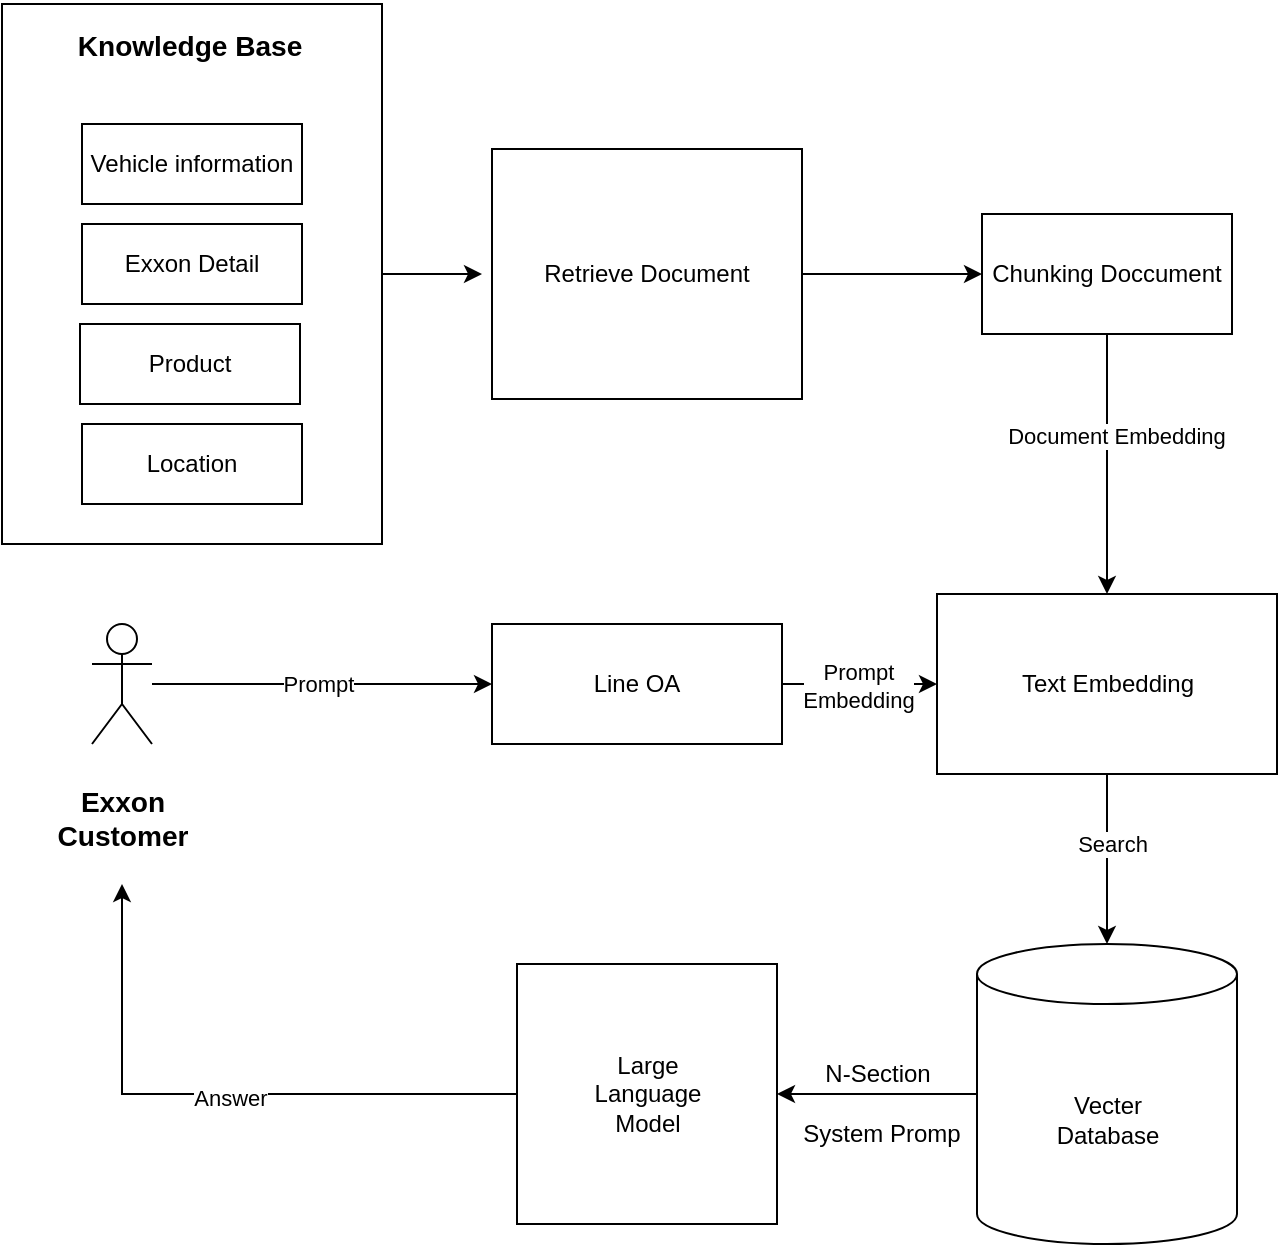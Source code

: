 <mxfile version="24.6.4" type="google">
  <diagram name="Page-1" id="6s-kQv4L6qjN-EtrxPx0">
    <mxGraphModel grid="1" page="1" gridSize="10" guides="1" tooltips="1" connect="1" arrows="1" fold="1" pageScale="1" pageWidth="850" pageHeight="1100" math="0" shadow="0">
      <root>
        <mxCell id="0" />
        <mxCell id="1" parent="0" />
        <mxCell id="dJzWVpjIHgpYsKc83HJC-16" value="" style="group" vertex="1" connectable="0" parent="1">
          <mxGeometry x="60" y="130" width="190" height="270" as="geometry" />
        </mxCell>
        <mxCell id="dJzWVpjIHgpYsKc83HJC-13" value="" style="rounded=0;whiteSpace=wrap;html=1;" vertex="1" parent="dJzWVpjIHgpYsKc83HJC-16">
          <mxGeometry width="190" height="270" as="geometry" />
        </mxCell>
        <mxCell id="dJzWVpjIHgpYsKc83HJC-15" value="&lt;h3&gt;Knowledge Base&lt;/h3&gt;" style="text;html=1;align=center;verticalAlign=middle;whiteSpace=wrap;rounded=0;" vertex="1" parent="dJzWVpjIHgpYsKc83HJC-16">
          <mxGeometry x="29" y="6" width="130" height="30" as="geometry" />
        </mxCell>
        <mxCell id="dJzWVpjIHgpYsKc83HJC-6" value="&lt;span style=&quot;background-color: initial;&quot;&gt;Vehicle information&lt;/span&gt;" style="rounded=0;whiteSpace=wrap;html=1;" vertex="1" parent="dJzWVpjIHgpYsKc83HJC-16">
          <mxGeometry x="40" y="60" width="110" height="40" as="geometry" />
        </mxCell>
        <mxCell id="dJzWVpjIHgpYsKc83HJC-7" value="Exxon Detail" style="rounded=0;whiteSpace=wrap;html=1;" vertex="1" parent="dJzWVpjIHgpYsKc83HJC-16">
          <mxGeometry x="40" y="110" width="110" height="40" as="geometry" />
        </mxCell>
        <mxCell id="dJzWVpjIHgpYsKc83HJC-8" value="Product" style="rounded=0;whiteSpace=wrap;html=1;" vertex="1" parent="dJzWVpjIHgpYsKc83HJC-16">
          <mxGeometry x="39" y="160" width="110" height="40" as="geometry" />
        </mxCell>
        <mxCell id="dJzWVpjIHgpYsKc83HJC-9" value="Location" style="rounded=0;whiteSpace=wrap;html=1;" vertex="1" parent="dJzWVpjIHgpYsKc83HJC-16">
          <mxGeometry x="40" y="210" width="110" height="40" as="geometry" />
        </mxCell>
        <mxCell id="dJzWVpjIHgpYsKc83HJC-25" value="" style="edgeStyle=orthogonalEdgeStyle;rounded=0;orthogonalLoop=1;jettySize=auto;html=1;" edge="1" parent="1" source="dJzWVpjIHgpYsKc83HJC-23" target="dJzWVpjIHgpYsKc83HJC-24">
          <mxGeometry relative="1" as="geometry" />
        </mxCell>
        <mxCell id="dJzWVpjIHgpYsKc83HJC-52" value="Prompt" style="edgeLabel;html=1;align=center;verticalAlign=middle;resizable=0;points=[];" vertex="1" connectable="0" parent="dJzWVpjIHgpYsKc83HJC-25">
          <mxGeometry x="-0.026" relative="1" as="geometry">
            <mxPoint as="offset" />
          </mxGeometry>
        </mxCell>
        <mxCell id="dJzWVpjIHgpYsKc83HJC-23" value="&lt;h3&gt;Exxon&lt;br&gt;Customer&lt;/h3&gt;" style="shape=umlActor;verticalLabelPosition=bottom;verticalAlign=top;html=1;outlineConnect=0;" vertex="1" parent="1">
          <mxGeometry x="105" y="440" width="30" height="60" as="geometry" />
        </mxCell>
        <mxCell id="dJzWVpjIHgpYsKc83HJC-45" value="" style="edgeStyle=orthogonalEdgeStyle;rounded=0;orthogonalLoop=1;jettySize=auto;html=1;" edge="1" parent="1" source="dJzWVpjIHgpYsKc83HJC-24" target="dJzWVpjIHgpYsKc83HJC-43">
          <mxGeometry relative="1" as="geometry" />
        </mxCell>
        <mxCell id="dJzWVpjIHgpYsKc83HJC-54" value="Prompt&lt;div&gt;Embedding&lt;/div&gt;" style="edgeLabel;html=1;align=center;verticalAlign=middle;resizable=0;points=[];" vertex="1" connectable="0" parent="dJzWVpjIHgpYsKc83HJC-45">
          <mxGeometry x="-0.035" y="-1" relative="1" as="geometry">
            <mxPoint as="offset" />
          </mxGeometry>
        </mxCell>
        <mxCell id="dJzWVpjIHgpYsKc83HJC-24" value="Line OA" style="rounded=0;whiteSpace=wrap;html=1;" vertex="1" parent="1">
          <mxGeometry x="305" y="440" width="145" height="60" as="geometry" />
        </mxCell>
        <mxCell id="dJzWVpjIHgpYsKc83HJC-26" value="" style="endArrow=classic;html=1;rounded=0;exitX=1;exitY=0.5;exitDx=0;exitDy=0;" edge="1" parent="1" source="dJzWVpjIHgpYsKc83HJC-13">
          <mxGeometry width="50" height="50" relative="1" as="geometry">
            <mxPoint x="350" y="370" as="sourcePoint" />
            <mxPoint x="300" y="265" as="targetPoint" />
          </mxGeometry>
        </mxCell>
        <mxCell id="dJzWVpjIHgpYsKc83HJC-37" value="" style="edgeStyle=orthogonalEdgeStyle;rounded=0;orthogonalLoop=1;jettySize=auto;html=1;" edge="1" parent="1" source="dJzWVpjIHgpYsKc83HJC-27" target="dJzWVpjIHgpYsKc83HJC-36">
          <mxGeometry relative="1" as="geometry" />
        </mxCell>
        <mxCell id="dJzWVpjIHgpYsKc83HJC-27" value="Retrieve Document" style="rounded=0;whiteSpace=wrap;html=1;" vertex="1" parent="1">
          <mxGeometry x="305" y="202.5" width="155" height="125" as="geometry" />
        </mxCell>
        <mxCell id="dJzWVpjIHgpYsKc83HJC-44" value="" style="edgeStyle=orthogonalEdgeStyle;rounded=0;orthogonalLoop=1;jettySize=auto;html=1;" edge="1" parent="1" source="dJzWVpjIHgpYsKc83HJC-36" target="dJzWVpjIHgpYsKc83HJC-43">
          <mxGeometry relative="1" as="geometry" />
        </mxCell>
        <mxCell id="dJzWVpjIHgpYsKc83HJC-53" value="Document Embedding" style="edgeLabel;html=1;align=center;verticalAlign=middle;resizable=0;points=[];" vertex="1" connectable="0" parent="dJzWVpjIHgpYsKc83HJC-44">
          <mxGeometry x="-0.224" y="4" relative="1" as="geometry">
            <mxPoint as="offset" />
          </mxGeometry>
        </mxCell>
        <mxCell id="dJzWVpjIHgpYsKc83HJC-36" value="Chunking Doccument" style="rounded=0;whiteSpace=wrap;html=1;" vertex="1" parent="1">
          <mxGeometry x="550" y="235" width="125" height="60" as="geometry" />
        </mxCell>
        <mxCell id="dJzWVpjIHgpYsKc83HJC-50" value="" style="edgeStyle=orthogonalEdgeStyle;rounded=0;orthogonalLoop=1;jettySize=auto;html=1;" edge="1" parent="1" source="dJzWVpjIHgpYsKc83HJC-43" target="dJzWVpjIHgpYsKc83HJC-49">
          <mxGeometry relative="1" as="geometry" />
        </mxCell>
        <mxCell id="dJzWVpjIHgpYsKc83HJC-51" value="Search" style="edgeLabel;html=1;align=center;verticalAlign=middle;resizable=0;points=[];" vertex="1" connectable="0" parent="dJzWVpjIHgpYsKc83HJC-50">
          <mxGeometry x="-0.173" y="2" relative="1" as="geometry">
            <mxPoint as="offset" />
          </mxGeometry>
        </mxCell>
        <mxCell id="dJzWVpjIHgpYsKc83HJC-43" value="Text Embedding" style="rounded=0;whiteSpace=wrap;html=1;" vertex="1" parent="1">
          <mxGeometry x="527.5" y="425" width="170" height="90" as="geometry" />
        </mxCell>
        <mxCell id="dJzWVpjIHgpYsKc83HJC-59" value="" style="edgeStyle=orthogonalEdgeStyle;rounded=0;orthogonalLoop=1;jettySize=auto;html=1;" edge="1" parent="1" source="dJzWVpjIHgpYsKc83HJC-49" target="dJzWVpjIHgpYsKc83HJC-58">
          <mxGeometry relative="1" as="geometry" />
        </mxCell>
        <mxCell id="dJzWVpjIHgpYsKc83HJC-49" value="Vecter&lt;div&gt;Database&lt;/div&gt;" style="shape=cylinder3;whiteSpace=wrap;html=1;boundedLbl=1;backgroundOutline=1;size=15;" vertex="1" parent="1">
          <mxGeometry x="547.5" y="600" width="130" height="150" as="geometry" />
        </mxCell>
        <mxCell id="dJzWVpjIHgpYsKc83HJC-58" value="Large&lt;div&gt;Language&lt;/div&gt;&lt;div&gt;Model&lt;/div&gt;" style="whiteSpace=wrap;html=1;aspect=fixed;" vertex="1" parent="1">
          <mxGeometry x="317.5" y="610" width="130" height="130" as="geometry" />
        </mxCell>
        <mxCell id="dJzWVpjIHgpYsKc83HJC-61" value="N-Section" style="text;html=1;align=center;verticalAlign=middle;whiteSpace=wrap;rounded=0;" vertex="1" parent="1">
          <mxGeometry x="467.5" y="650" width="60" height="30" as="geometry" />
        </mxCell>
        <mxCell id="dJzWVpjIHgpYsKc83HJC-62" value="System Promp" style="text;html=1;align=center;verticalAlign=middle;whiteSpace=wrap;rounded=0;" vertex="1" parent="1">
          <mxGeometry x="450" y="680" width="100" height="30" as="geometry" />
        </mxCell>
        <mxCell id="dJzWVpjIHgpYsKc83HJC-63" value="" style="endArrow=classic;html=1;rounded=0;exitX=0;exitY=0.5;exitDx=0;exitDy=0;" edge="1" parent="1" source="dJzWVpjIHgpYsKc83HJC-58">
          <mxGeometry width="50" height="50" relative="1" as="geometry">
            <mxPoint x="340" y="600" as="sourcePoint" />
            <mxPoint x="120" y="570" as="targetPoint" />
            <Array as="points">
              <mxPoint x="120" y="675" />
            </Array>
          </mxGeometry>
        </mxCell>
        <mxCell id="dJzWVpjIHgpYsKc83HJC-65" value="Answer" style="edgeLabel;html=1;align=center;verticalAlign=middle;resizable=0;points=[];" vertex="1" connectable="0" parent="dJzWVpjIHgpYsKc83HJC-63">
          <mxGeometry x="-0.052" y="2" relative="1" as="geometry">
            <mxPoint as="offset" />
          </mxGeometry>
        </mxCell>
      </root>
    </mxGraphModel>
  </diagram>
</mxfile>
